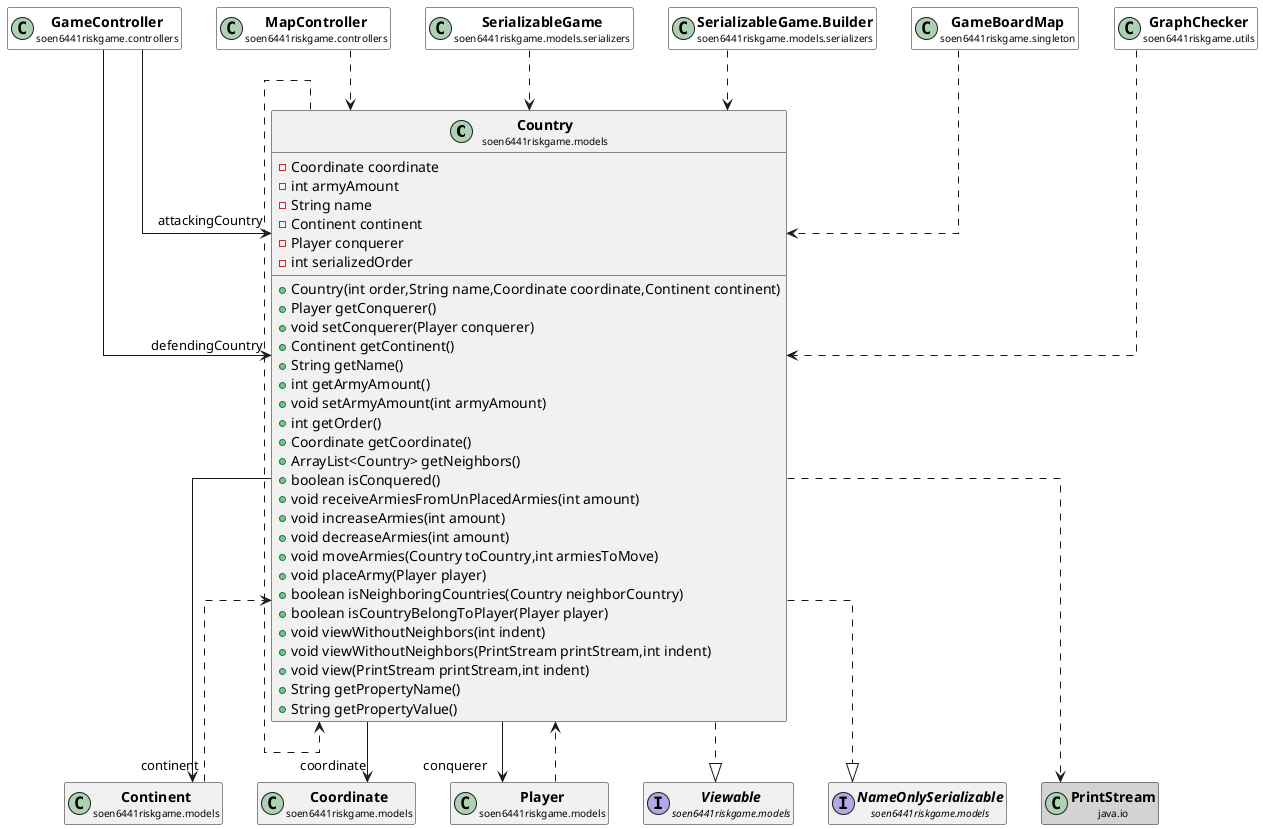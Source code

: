 @startuml

skinparam svgLinkTarget _parent
skinparam linetype ortho
set namespaceSeparator none
class "<b><size:14>Country</b>\n<size:10>soen6441riskgame.models" as soen6441riskgame.models.Country  [[../../soen6441riskgame/models/Country.html{soen6441riskgame.models.Country}]] {
-Coordinate coordinate
-int armyAmount
-String name
-Continent continent
-Player conquerer
-int serializedOrder
+Country(int order,String name,Coordinate coordinate,Continent continent)
+Player getConquerer()
+void setConquerer(Player conquerer)
+Continent getContinent()
+String getName()
+int getArmyAmount()
+void setArmyAmount(int armyAmount)
+int getOrder()
+Coordinate getCoordinate()
+ArrayList<Country> getNeighbors()
+boolean isConquered()
+void receiveArmiesFromUnPlacedArmies(int amount)
+void increaseArmies(int amount)
+void decreaseArmies(int amount)
+void moveArmies(Country toCountry,int armiesToMove)
+void placeArmy(Player player)
+boolean isNeighboringCountries(Country neighborCountry)
+boolean isCountryBelongToPlayer(Player player)
+void viewWithoutNeighbors(int indent)
+void viewWithoutNeighbors(PrintStream printStream,int indent)
+void view(PrintStream printStream,int indent)
+String getPropertyName()
+String getPropertyValue()
}


class "<b><size:14>GameController</b>\n<size:10>soen6441riskgame.controllers" as soen6441riskgame.controllers.GameController  [[../../soen6441riskgame/controllers/GameController.html{soen6441riskgame.controllers.GameController}]] #white {
}

hide soen6441riskgame.controllers.GameController fields
hide soen6441riskgame.controllers.GameController methods

soen6441riskgame.controllers.GameController -->  "attackingCountry" soen6441riskgame.models.Country

soen6441riskgame.controllers.GameController -->  "defendingCountry" soen6441riskgame.models.Country

class "<b><size:14>MapController</b>\n<size:10>soen6441riskgame.controllers" as soen6441riskgame.controllers.MapController  [[../../soen6441riskgame/controllers/MapController.html{soen6441riskgame.controllers.MapController}]] #white {
}

hide soen6441riskgame.controllers.MapController fields
hide soen6441riskgame.controllers.MapController methods

soen6441riskgame.controllers.MapController ..> soen6441riskgame.models.Country

class "<b><size:14>Continent</b>\n<size:10>soen6441riskgame.models" as soen6441riskgame.models.Continent  [[../../soen6441riskgame/models/Continent.html{soen6441riskgame.models.Continent}]] {
}

hide soen6441riskgame.models.Continent fields
hide soen6441riskgame.models.Continent methods

soen6441riskgame.models.Continent ..> soen6441riskgame.models.Country

class "<b><size:14>Coordinate</b>\n<size:10>soen6441riskgame.models" as soen6441riskgame.models.Coordinate  [[../../soen6441riskgame/models/Coordinate.html{soen6441riskgame.models.Coordinate}]] {
}

hide soen6441riskgame.models.Coordinate fields
hide soen6441riskgame.models.Coordinate methods

soen6441riskgame.models.Country -->  "coordinate" soen6441riskgame.models.Coordinate

soen6441riskgame.models.Country -->  "continent" soen6441riskgame.models.Continent

class "<b><size:14>Player</b>\n<size:10>soen6441riskgame.models" as soen6441riskgame.models.Player  [[../../soen6441riskgame/models/Player.html{soen6441riskgame.models.Player}]] {
}

hide soen6441riskgame.models.Player fields
hide soen6441riskgame.models.Player methods

soen6441riskgame.models.Country -->  "conquerer" soen6441riskgame.models.Player


interface "<b><size:14>Viewable</b>\n<size:10>soen6441riskgame.models" as soen6441riskgame.models.Viewable  [[../../soen6441riskgame/models/Viewable.html{soen6441riskgame.models.Viewable}]] {
}

hide soen6441riskgame.models.Viewable fields
hide soen6441riskgame.models.Viewable methods

soen6441riskgame.models.Country ..|> soen6441riskgame.models.Viewable

interface "<b><size:14>NameOnlySerializable</b>\n<size:10>soen6441riskgame.models" as soen6441riskgame.models.NameOnlySerializable  [[../../soen6441riskgame/models/NameOnlySerializable.html{soen6441riskgame.models.NameOnlySerializable}]] {
}

hide soen6441riskgame.models.NameOnlySerializable fields
hide soen6441riskgame.models.NameOnlySerializable methods

soen6441riskgame.models.Country ..|> soen6441riskgame.models.NameOnlySerializable


soen6441riskgame.models.Country ..> soen6441riskgame.models.Country

class "<b><size:14>PrintStream</b>\n<size:10>java.io" as java.io.PrintStream  #lightgrey {
}

hide java.io.PrintStream fields
hide java.io.PrintStream methods

soen6441riskgame.models.Country ..> java.io.PrintStream

soen6441riskgame.models.Player ..> soen6441riskgame.models.Country

class "<b><size:14>SerializableGame</b>\n<size:10>soen6441riskgame.models.serializers" as soen6441riskgame.models.serializers.SerializableGame  [[../../soen6441riskgame/models/serializers/SerializableGame.html{soen6441riskgame.models.serializers.SerializableGame}]] #white {
}

hide soen6441riskgame.models.serializers.SerializableGame fields
hide soen6441riskgame.models.serializers.SerializableGame methods

soen6441riskgame.models.serializers.SerializableGame ..> soen6441riskgame.models.Country

class "<b><size:14>SerializableGame.Builder</b>\n<size:10>soen6441riskgame.models.serializers" as soen6441riskgame.models.serializers.SerializableGame.Builder  [[../../soen6441riskgame/models/serializers/SerializableGame.Builder.html{soen6441riskgame.models.serializers.SerializableGame.Builder}]] #white {
}

hide soen6441riskgame.models.serializers.SerializableGame.Builder fields
hide soen6441riskgame.models.serializers.SerializableGame.Builder methods

soen6441riskgame.models.serializers.SerializableGame.Builder ..> soen6441riskgame.models.Country

class "<b><size:14>GameBoardMap</b>\n<size:10>soen6441riskgame.singleton" as soen6441riskgame.singleton.GameBoardMap  [[../../soen6441riskgame/singleton/GameBoardMap.html{soen6441riskgame.singleton.GameBoardMap}]] #white {
}

hide soen6441riskgame.singleton.GameBoardMap fields
hide soen6441riskgame.singleton.GameBoardMap methods

soen6441riskgame.singleton.GameBoardMap ..> soen6441riskgame.models.Country

class "<b><size:14>GraphChecker</b>\n<size:10>soen6441riskgame.utils" as soen6441riskgame.utils.GraphChecker  [[../../soen6441riskgame/utils/GraphChecker.html{soen6441riskgame.utils.GraphChecker}]] #white {
}

hide soen6441riskgame.utils.GraphChecker fields
hide soen6441riskgame.utils.GraphChecker methods

soen6441riskgame.utils.GraphChecker ..> soen6441riskgame.models.Country


@enduml
